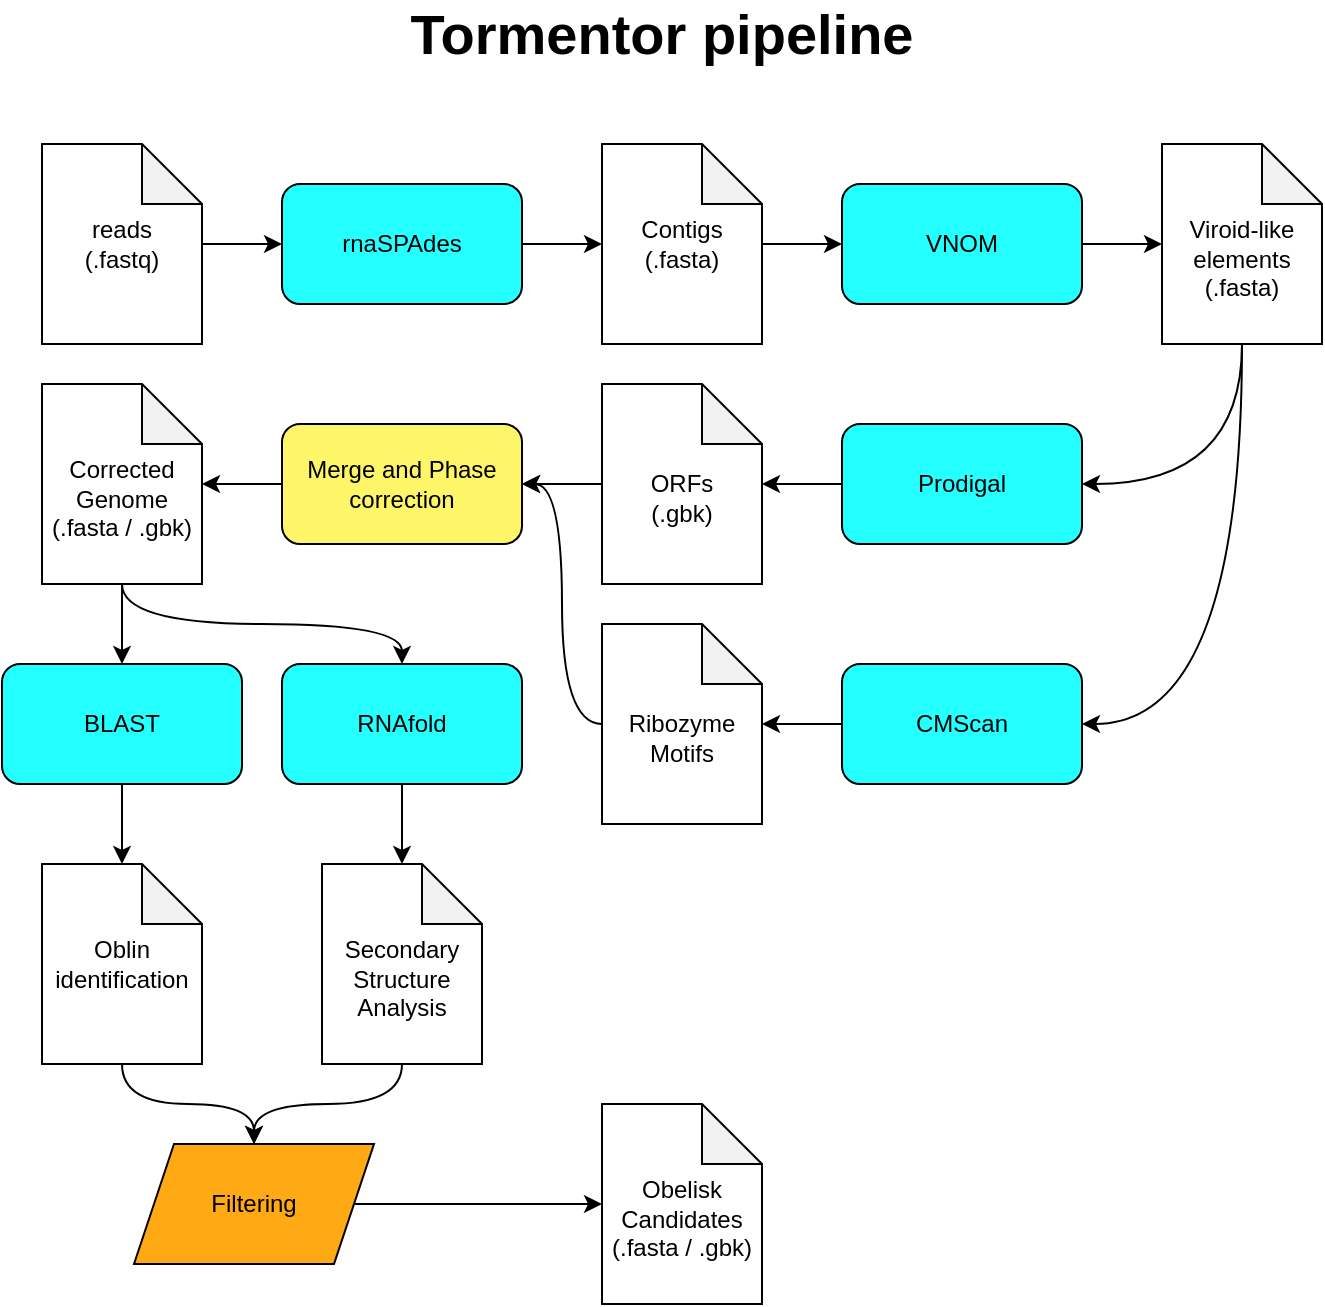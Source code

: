<mxfile version="24.2.0" type="device">
  <diagram name="Página-1" id="r-XNhl2JiSIF0rfBmRSS">
    <mxGraphModel dx="1360" dy="803" grid="1" gridSize="10" guides="1" tooltips="1" connect="1" arrows="1" fold="1" page="1" pageScale="1" pageWidth="827" pageHeight="1169" math="0" shadow="0">
      <root>
        <mxCell id="0" />
        <mxCell id="1" parent="0" />
        <mxCell id="Z8j0xVn-qenzTuLZ5LcE-1" value="rnaSPAdes" style="rounded=1;whiteSpace=wrap;html=1;fillColor=#24FFFF;" vertex="1" parent="1">
          <mxGeometry x="224" y="200" width="120" height="60" as="geometry" />
        </mxCell>
        <mxCell id="Z8j0xVn-qenzTuLZ5LcE-4" style="edgeStyle=orthogonalEdgeStyle;rounded=0;orthogonalLoop=1;jettySize=auto;html=1;entryX=0;entryY=0.5;entryDx=0;entryDy=0;" edge="1" parent="1" source="Z8j0xVn-qenzTuLZ5LcE-3" target="Z8j0xVn-qenzTuLZ5LcE-1">
          <mxGeometry relative="1" as="geometry" />
        </mxCell>
        <mxCell id="Z8j0xVn-qenzTuLZ5LcE-3" value="reads&lt;div&gt;(.fastq)&lt;/div&gt;" style="shape=note;whiteSpace=wrap;html=1;backgroundOutline=1;darkOpacity=0.05;" vertex="1" parent="1">
          <mxGeometry x="104" y="180" width="80" height="100" as="geometry" />
        </mxCell>
        <mxCell id="Z8j0xVn-qenzTuLZ5LcE-9" style="edgeStyle=orthogonalEdgeStyle;rounded=0;orthogonalLoop=1;jettySize=auto;html=1;entryX=0;entryY=0.5;entryDx=0;entryDy=0;" edge="1" parent="1" source="Z8j0xVn-qenzTuLZ5LcE-5" target="Z8j0xVn-qenzTuLZ5LcE-7">
          <mxGeometry relative="1" as="geometry" />
        </mxCell>
        <mxCell id="Z8j0xVn-qenzTuLZ5LcE-5" value="&lt;div&gt;Contigs&lt;/div&gt;&lt;div&gt;(.fasta)&lt;/div&gt;" style="shape=note;whiteSpace=wrap;html=1;backgroundOutline=1;darkOpacity=0.05;" vertex="1" parent="1">
          <mxGeometry x="384" y="180" width="80" height="100" as="geometry" />
        </mxCell>
        <mxCell id="Z8j0xVn-qenzTuLZ5LcE-6" style="edgeStyle=orthogonalEdgeStyle;rounded=0;orthogonalLoop=1;jettySize=auto;html=1;entryX=0;entryY=0.5;entryDx=0;entryDy=0;entryPerimeter=0;" edge="1" parent="1" source="Z8j0xVn-qenzTuLZ5LcE-1" target="Z8j0xVn-qenzTuLZ5LcE-5">
          <mxGeometry relative="1" as="geometry" />
        </mxCell>
        <mxCell id="Z8j0xVn-qenzTuLZ5LcE-7" value="VNOM" style="rounded=1;whiteSpace=wrap;html=1;fillColor=#24FFFF;" vertex="1" parent="1">
          <mxGeometry x="504" y="200" width="120" height="60" as="geometry" />
        </mxCell>
        <mxCell id="Z8j0xVn-qenzTuLZ5LcE-38" style="edgeStyle=orthogonalEdgeStyle;rounded=0;orthogonalLoop=1;jettySize=auto;html=1;entryX=1;entryY=0.5;entryDx=0;entryDy=0;curved=1;" edge="1" parent="1" source="Z8j0xVn-qenzTuLZ5LcE-8" target="Z8j0xVn-qenzTuLZ5LcE-11">
          <mxGeometry relative="1" as="geometry">
            <Array as="points">
              <mxPoint x="704" y="350" />
            </Array>
          </mxGeometry>
        </mxCell>
        <mxCell id="Z8j0xVn-qenzTuLZ5LcE-39" style="edgeStyle=orthogonalEdgeStyle;rounded=0;orthogonalLoop=1;jettySize=auto;html=1;entryX=1;entryY=0.5;entryDx=0;entryDy=0;curved=1;" edge="1" parent="1" source="Z8j0xVn-qenzTuLZ5LcE-8" target="Z8j0xVn-qenzTuLZ5LcE-19">
          <mxGeometry relative="1" as="geometry">
            <Array as="points">
              <mxPoint x="704" y="470" />
            </Array>
          </mxGeometry>
        </mxCell>
        <mxCell id="Z8j0xVn-qenzTuLZ5LcE-8" value="&lt;div&gt;&lt;br&gt;&lt;/div&gt;Viroid-like&lt;div&gt;elements&lt;/div&gt;&lt;div&gt;(.fasta)&lt;/div&gt;" style="shape=note;whiteSpace=wrap;html=1;backgroundOutline=1;darkOpacity=0.05;" vertex="1" parent="1">
          <mxGeometry x="664" y="180" width="80" height="100" as="geometry" />
        </mxCell>
        <mxCell id="Z8j0xVn-qenzTuLZ5LcE-10" style="edgeStyle=orthogonalEdgeStyle;rounded=0;orthogonalLoop=1;jettySize=auto;html=1;entryX=0;entryY=0.5;entryDx=0;entryDy=0;entryPerimeter=0;" edge="1" parent="1" source="Z8j0xVn-qenzTuLZ5LcE-7" target="Z8j0xVn-qenzTuLZ5LcE-8">
          <mxGeometry relative="1" as="geometry" />
        </mxCell>
        <mxCell id="Z8j0xVn-qenzTuLZ5LcE-15" value="" style="edgeStyle=orthogonalEdgeStyle;rounded=0;orthogonalLoop=1;jettySize=auto;html=1;" edge="1" parent="1" source="Z8j0xVn-qenzTuLZ5LcE-11" target="Z8j0xVn-qenzTuLZ5LcE-13">
          <mxGeometry relative="1" as="geometry" />
        </mxCell>
        <mxCell id="Z8j0xVn-qenzTuLZ5LcE-11" value="Prodigal" style="rounded=1;whiteSpace=wrap;html=1;fillColor=#24FFFF;" vertex="1" parent="1">
          <mxGeometry x="504" y="320" width="120" height="60" as="geometry" />
        </mxCell>
        <mxCell id="Z8j0xVn-qenzTuLZ5LcE-25" style="edgeStyle=orthogonalEdgeStyle;rounded=0;orthogonalLoop=1;jettySize=auto;html=1;" edge="1" parent="1" source="Z8j0xVn-qenzTuLZ5LcE-13" target="Z8j0xVn-qenzTuLZ5LcE-22">
          <mxGeometry relative="1" as="geometry" />
        </mxCell>
        <mxCell id="Z8j0xVn-qenzTuLZ5LcE-13" value="&lt;div&gt;&lt;br&gt;&lt;/div&gt;ORFs&lt;div&gt;(.gbk)&lt;/div&gt;" style="shape=note;whiteSpace=wrap;html=1;backgroundOutline=1;darkOpacity=0.05;" vertex="1" parent="1">
          <mxGeometry x="384" y="300" width="80" height="100" as="geometry" />
        </mxCell>
        <mxCell id="Z8j0xVn-qenzTuLZ5LcE-24" value="" style="edgeStyle=orthogonalEdgeStyle;rounded=0;orthogonalLoop=1;jettySize=auto;html=1;" edge="1" parent="1" source="Z8j0xVn-qenzTuLZ5LcE-19" target="Z8j0xVn-qenzTuLZ5LcE-20">
          <mxGeometry relative="1" as="geometry" />
        </mxCell>
        <mxCell id="Z8j0xVn-qenzTuLZ5LcE-19" value="CMScan" style="rounded=1;whiteSpace=wrap;html=1;fillColor=#24FFFF;" vertex="1" parent="1">
          <mxGeometry x="504" y="440" width="120" height="60" as="geometry" />
        </mxCell>
        <mxCell id="Z8j0xVn-qenzTuLZ5LcE-26" style="edgeStyle=orthogonalEdgeStyle;rounded=0;orthogonalLoop=1;jettySize=auto;html=1;entryX=1;entryY=0.5;entryDx=0;entryDy=0;curved=1;" edge="1" parent="1" source="Z8j0xVn-qenzTuLZ5LcE-20" target="Z8j0xVn-qenzTuLZ5LcE-22">
          <mxGeometry relative="1" as="geometry" />
        </mxCell>
        <mxCell id="Z8j0xVn-qenzTuLZ5LcE-20" value="&lt;div&gt;&lt;br&gt;&lt;/div&gt;Ribozyme&lt;div&gt;Motifs&lt;/div&gt;" style="shape=note;whiteSpace=wrap;html=1;backgroundOutline=1;darkOpacity=0.05;" vertex="1" parent="1">
          <mxGeometry x="384" y="420" width="80" height="100" as="geometry" />
        </mxCell>
        <mxCell id="Z8j0xVn-qenzTuLZ5LcE-28" style="edgeStyle=orthogonalEdgeStyle;rounded=0;orthogonalLoop=1;jettySize=auto;html=1;" edge="1" parent="1" source="Z8j0xVn-qenzTuLZ5LcE-22" target="Z8j0xVn-qenzTuLZ5LcE-27">
          <mxGeometry relative="1" as="geometry" />
        </mxCell>
        <mxCell id="Z8j0xVn-qenzTuLZ5LcE-22" value="Merge and Phase&lt;div&gt;correction&lt;/div&gt;" style="rounded=1;whiteSpace=wrap;html=1;fillColor=#FFF569;" vertex="1" parent="1">
          <mxGeometry x="224" y="320" width="120" height="60" as="geometry" />
        </mxCell>
        <mxCell id="Z8j0xVn-qenzTuLZ5LcE-45" style="edgeStyle=orthogonalEdgeStyle;rounded=0;orthogonalLoop=1;jettySize=auto;html=1;entryX=0.5;entryY=0;entryDx=0;entryDy=0;curved=1;" edge="1" parent="1" source="Z8j0xVn-qenzTuLZ5LcE-27" target="Z8j0xVn-qenzTuLZ5LcE-44">
          <mxGeometry relative="1" as="geometry" />
        </mxCell>
        <mxCell id="Z8j0xVn-qenzTuLZ5LcE-54" style="edgeStyle=orthogonalEdgeStyle;rounded=0;orthogonalLoop=1;jettySize=auto;html=1;curved=1;" edge="1" parent="1" source="Z8j0xVn-qenzTuLZ5LcE-27" target="Z8j0xVn-qenzTuLZ5LcE-53">
          <mxGeometry relative="1" as="geometry">
            <Array as="points">
              <mxPoint x="144" y="420" />
              <mxPoint x="284" y="420" />
            </Array>
          </mxGeometry>
        </mxCell>
        <mxCell id="Z8j0xVn-qenzTuLZ5LcE-27" value="&lt;div&gt;&lt;br&gt;&lt;/div&gt;&lt;div&gt;Corrected&lt;/div&gt;&lt;div&gt;Genome&lt;/div&gt;&lt;div&gt;(.fasta / .gbk)&lt;/div&gt;" style="shape=note;whiteSpace=wrap;html=1;backgroundOutline=1;darkOpacity=0.05;" vertex="1" parent="1">
          <mxGeometry x="104" y="300" width="80" height="100" as="geometry" />
        </mxCell>
        <mxCell id="Z8j0xVn-qenzTuLZ5LcE-57" style="edgeStyle=orthogonalEdgeStyle;rounded=0;orthogonalLoop=1;jettySize=auto;html=1;entryX=0.5;entryY=0;entryDx=0;entryDy=0;curved=1;" edge="1" parent="1" source="Z8j0xVn-qenzTuLZ5LcE-32" target="Z8j0xVn-qenzTuLZ5LcE-35">
          <mxGeometry relative="1" as="geometry" />
        </mxCell>
        <mxCell id="Z8j0xVn-qenzTuLZ5LcE-32" value="&lt;div&gt;&lt;br&gt;&lt;/div&gt;&lt;div&gt;Secondary&lt;/div&gt;&lt;div&gt;Structure&lt;/div&gt;&lt;div&gt;Analysis&lt;/div&gt;" style="shape=note;whiteSpace=wrap;html=1;backgroundOutline=1;darkOpacity=0.05;" vertex="1" parent="1">
          <mxGeometry x="244" y="540" width="80" height="100" as="geometry" />
        </mxCell>
        <mxCell id="Z8j0xVn-qenzTuLZ5LcE-35" value="Filtering" style="shape=parallelogram;perimeter=parallelogramPerimeter;whiteSpace=wrap;html=1;fixedSize=1;fillColor=#FFA914;" vertex="1" parent="1">
          <mxGeometry x="150" y="680" width="120" height="60" as="geometry" />
        </mxCell>
        <mxCell id="Z8j0xVn-qenzTuLZ5LcE-41" value="&lt;div&gt;&lt;br&gt;&lt;/div&gt;&lt;div&gt;Obelisk Candidates&lt;/div&gt;&lt;div&gt;(.fasta / .gbk)&lt;/div&gt;" style="shape=note;whiteSpace=wrap;html=1;backgroundOutline=1;darkOpacity=0.05;" vertex="1" parent="1">
          <mxGeometry x="384" y="660" width="80" height="100" as="geometry" />
        </mxCell>
        <mxCell id="Z8j0xVn-qenzTuLZ5LcE-42" style="edgeStyle=orthogonalEdgeStyle;rounded=0;orthogonalLoop=1;jettySize=auto;html=1;entryX=0;entryY=0.5;entryDx=0;entryDy=0;entryPerimeter=0;" edge="1" parent="1" source="Z8j0xVn-qenzTuLZ5LcE-35" target="Z8j0xVn-qenzTuLZ5LcE-41">
          <mxGeometry relative="1" as="geometry" />
        </mxCell>
        <mxCell id="Z8j0xVn-qenzTuLZ5LcE-43" value="Tormentor pipeline" style="text;html=1;align=center;verticalAlign=middle;whiteSpace=wrap;rounded=0;fontSize=28;fontStyle=1" vertex="1" parent="1">
          <mxGeometry x="219" y="110" width="390" height="30" as="geometry" />
        </mxCell>
        <mxCell id="Z8j0xVn-qenzTuLZ5LcE-44" value="BLAST" style="rounded=1;whiteSpace=wrap;html=1;fillColor=#24FFFF;" vertex="1" parent="1">
          <mxGeometry x="84" y="440" width="120" height="60" as="geometry" />
        </mxCell>
        <mxCell id="Z8j0xVn-qenzTuLZ5LcE-56" style="edgeStyle=orthogonalEdgeStyle;rounded=0;orthogonalLoop=1;jettySize=auto;html=1;entryX=0.5;entryY=0;entryDx=0;entryDy=0;curved=1;" edge="1" parent="1" source="Z8j0xVn-qenzTuLZ5LcE-46" target="Z8j0xVn-qenzTuLZ5LcE-35">
          <mxGeometry relative="1" as="geometry" />
        </mxCell>
        <mxCell id="Z8j0xVn-qenzTuLZ5LcE-46" value="Oblin identification" style="shape=note;whiteSpace=wrap;html=1;backgroundOutline=1;darkOpacity=0.05;" vertex="1" parent="1">
          <mxGeometry x="104" y="540" width="80" height="100" as="geometry" />
        </mxCell>
        <mxCell id="Z8j0xVn-qenzTuLZ5LcE-47" style="edgeStyle=orthogonalEdgeStyle;rounded=0;orthogonalLoop=1;jettySize=auto;html=1;entryX=0.5;entryY=0;entryDx=0;entryDy=0;entryPerimeter=0;" edge="1" parent="1" source="Z8j0xVn-qenzTuLZ5LcE-44" target="Z8j0xVn-qenzTuLZ5LcE-46">
          <mxGeometry relative="1" as="geometry" />
        </mxCell>
        <mxCell id="Z8j0xVn-qenzTuLZ5LcE-53" value="RNAfold" style="rounded=1;whiteSpace=wrap;html=1;fillColor=#24FFFF;" vertex="1" parent="1">
          <mxGeometry x="224" y="440" width="120" height="60" as="geometry" />
        </mxCell>
        <mxCell id="Z8j0xVn-qenzTuLZ5LcE-55" style="edgeStyle=orthogonalEdgeStyle;rounded=0;orthogonalLoop=1;jettySize=auto;html=1;entryX=0.5;entryY=0;entryDx=0;entryDy=0;entryPerimeter=0;" edge="1" parent="1" source="Z8j0xVn-qenzTuLZ5LcE-53" target="Z8j0xVn-qenzTuLZ5LcE-32">
          <mxGeometry relative="1" as="geometry" />
        </mxCell>
      </root>
    </mxGraphModel>
  </diagram>
</mxfile>
